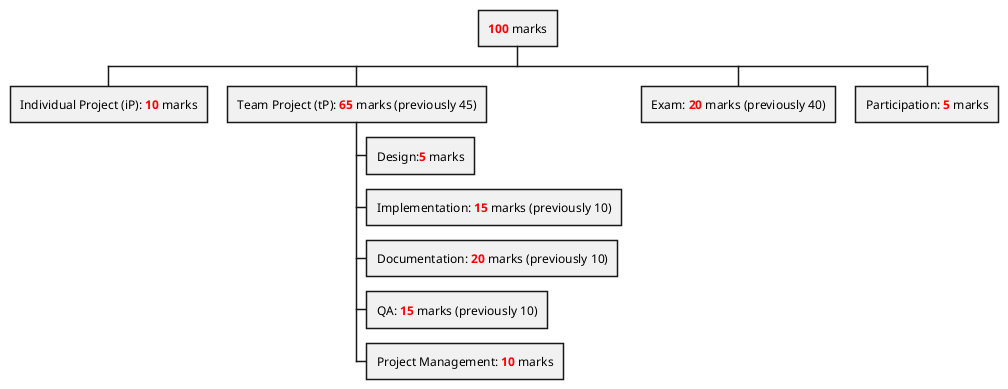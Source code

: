 @startwbs
skinparam backgroundcolor transparent
+ <b><color:red>100</color></b> marks
 + Individual Project (iP): <b><color:red>10</color></b> marks
 + Team Project (tP): <b><color:red>65</color></b> marks (previously 45)
  + Design:<b><color:red>5</color></b> marks
  + Implementation: <b><color:red>15</color></b> marks (previously 10)
  + Documentation: <b><color:red>20</color></b> marks (previously 10)
  + QA: <b><color:red>15</color></b> marks (previously 10)
  + Project Management: <b><color:red>10</color></b> marks
 + Exam: <b><color:red>20</color></b> marks (previously 40)
 + Participation: <b><color:red>5</color></b> marks
@endwbs